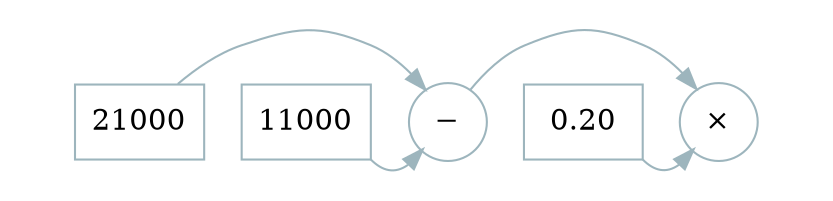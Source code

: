 digraph taxcalc {

graph [rankdir = "TB";
       pad = "0.5,0.2";
       ]

edge [color = "#9db5bd"];

node [shape = circle;
      color = "#9db5bd";]

      {rank=same; 
	      
	      "21000" [shape=box];
	      "11000" [shape=box];
	      "−";
	      " 0.20 " [shape=box];
	      "×";
	      } [ordering="out";
		 style=invis;
		 ]
      
     
     "21000" -> "−";
     
     "11000" -> "−" [tailport=se;
		     headport=sw]
     " 0.20 " -> "×" [tailport=se;
		      headport=sw]

		      "−" -> "×";
		      "−" -> " 0.20 " [style=invis];
		      

}
